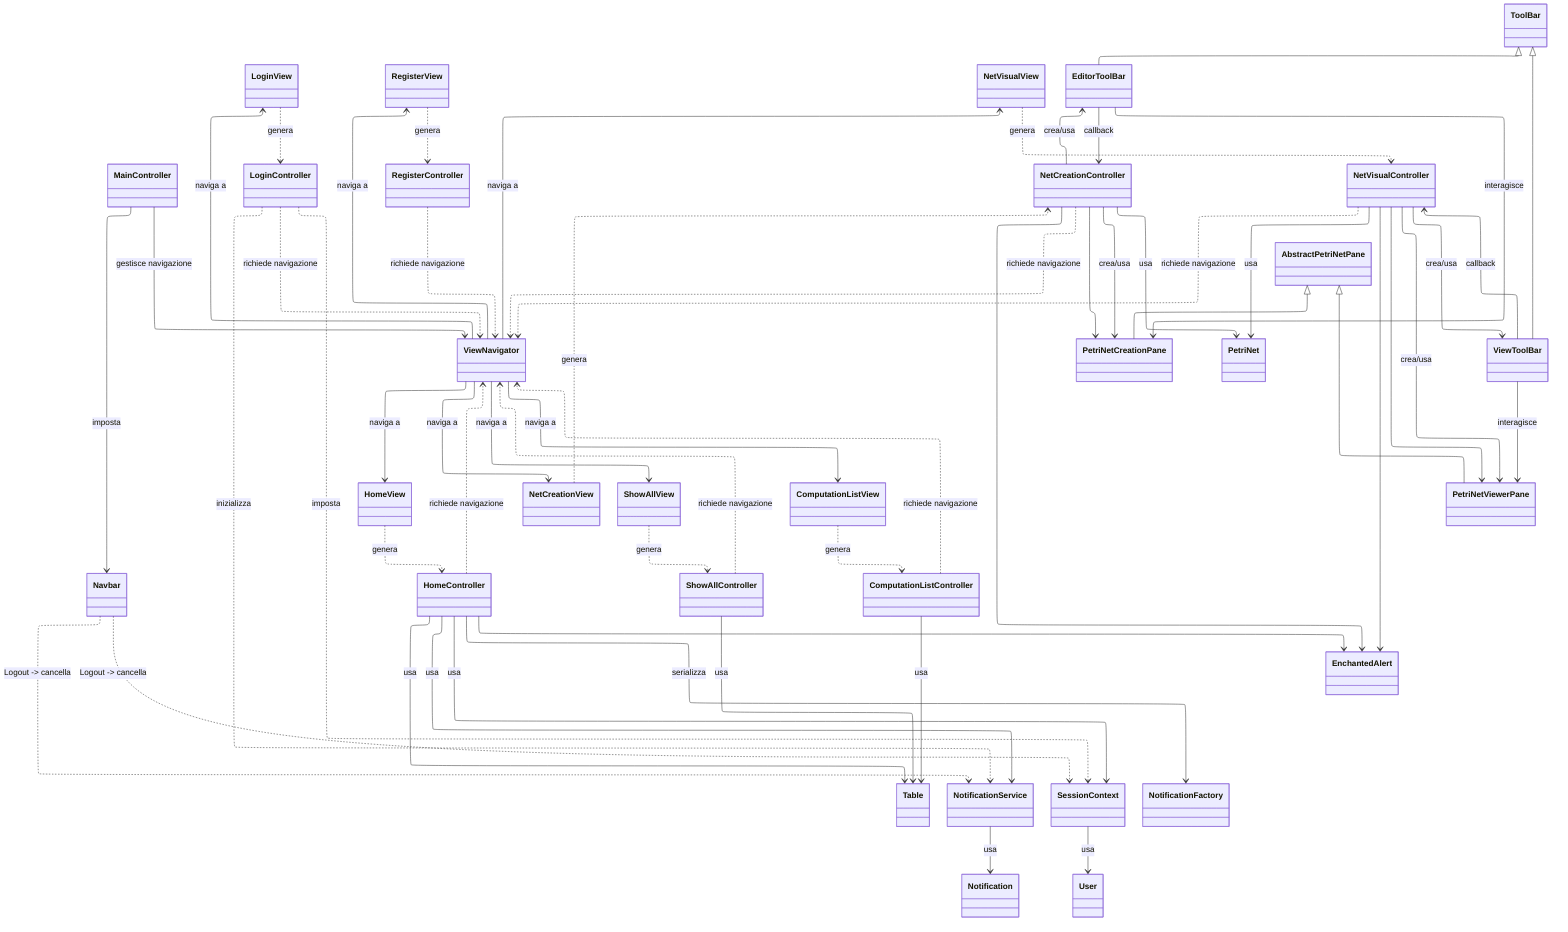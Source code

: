 ---
config:
  layout: elk
---
classDiagram
    direction TB
    class MainController
    class ViewNavigator
    class Navbar
    class Table
    class LoginView
    class LoginController
    class RegisterView
    class RegisterController
    class HomeView
    class HomeController
    class NetCreationView
    class NetCreationController
    class ShowAllView
    class ShowAllController
    class ComputationListView
    class ComputationListController
    class NetVisualView
    class NetVisualController
    class NotificationService
    class SessionContext
    class PetriNetViewerPane
    class PetriNetCreationPane
    class Notification
    class User
    class PetriNet
    class EnchantedAlert
    class NotificationFactory
    class ToolBar
    class EditorToolBar
    class ViewToolBar
    class AbstractPetriNetPane

    MainController --> ViewNavigator : gestisce navigazione
    MainController --> Navbar : imposta
    ViewNavigator --> LoginView : naviga a
    ViewNavigator --> HomeView : naviga a
    ViewNavigator --> RegisterView : naviga a
    ViewNavigator --> NetCreationView : naviga a
    ViewNavigator --> ShowAllView : naviga a
    ViewNavigator --> ComputationListView : naviga a
    ViewNavigator --> NetVisualView : naviga a

    LoginView ..> LoginController : genera
    LoginController ..> ViewNavigator : richiede navigazione
    RegisterView ..> RegisterController : genera
    RegisterController ..> ViewNavigator : richiede navigazione
    HomeView ..> HomeController : genera
    HomeController ..> ViewNavigator : richiede navigazione
    NetCreationView ..> NetCreationController : genera
    NetCreationController ..> ViewNavigator : richiede navigazione
    ShowAllView ..> ShowAllController : genera
    ShowAllController ..> ViewNavigator : richiede navigazione
    ComputationListView ..> ComputationListController : genera
    ComputationListController ..> ViewNavigator : richiede navigazione
    NetVisualView ..> NetVisualController : genera
    NetVisualController ..> ViewNavigator : richiede navigazione

    ShowAllController --> Table : usa
    ComputationListController --> Table : usa
    HomeController --> Table : usa
    NetVisualController --> PetriNetViewerPane
    NetCreationController --> PetriNetCreationPane

    LoginController ..> NotificationService : inizializza
    LoginController ..> SessionContext : imposta
    Navbar ..> NotificationService : Logout -> cancella
    Navbar ..> SessionContext : Logout -> cancella
    HomeController --> SessionContext : usa
    HomeController --> NotificationService : usa
    NetCreationController --> PetriNet : usa
    NetVisualController --> PetriNet : usa
    HomeController --> NotificationFactory : serializza
    SessionContext --> User : usa
    HomeController --> EnchantedAlert
    NetCreationController --> EnchantedAlert
    NetVisualController --> EnchantedAlert

    ToolBar <|-- EditorToolBar
    ToolBar <|-- ViewToolBar

%% -- NET CREATION CONTROLLER RELATIONS --
    NetCreationController --> EditorToolBar : crea/usa
    EditorToolBar --> NetCreationController : callback
    NetCreationController --> PetriNetCreationPane : crea/usa
    EditorToolBar --> PetriNetCreationPane : interagisce

%% -- NET VISUAL CONTROLLER RELATIONS --
    NetVisualController --> ViewToolBar : crea/usa
    ViewToolBar --> NetVisualController : callback
    NetVisualController --> PetriNetViewerPane : crea/usa
    ViewToolBar --> PetriNetViewerPane : interagisce

    NotificationService --> Notification : usa
    AbstractPetriNetPane <|-- PetriNetCreationPane
    AbstractPetriNetPane <|-- PetriNetViewerPane